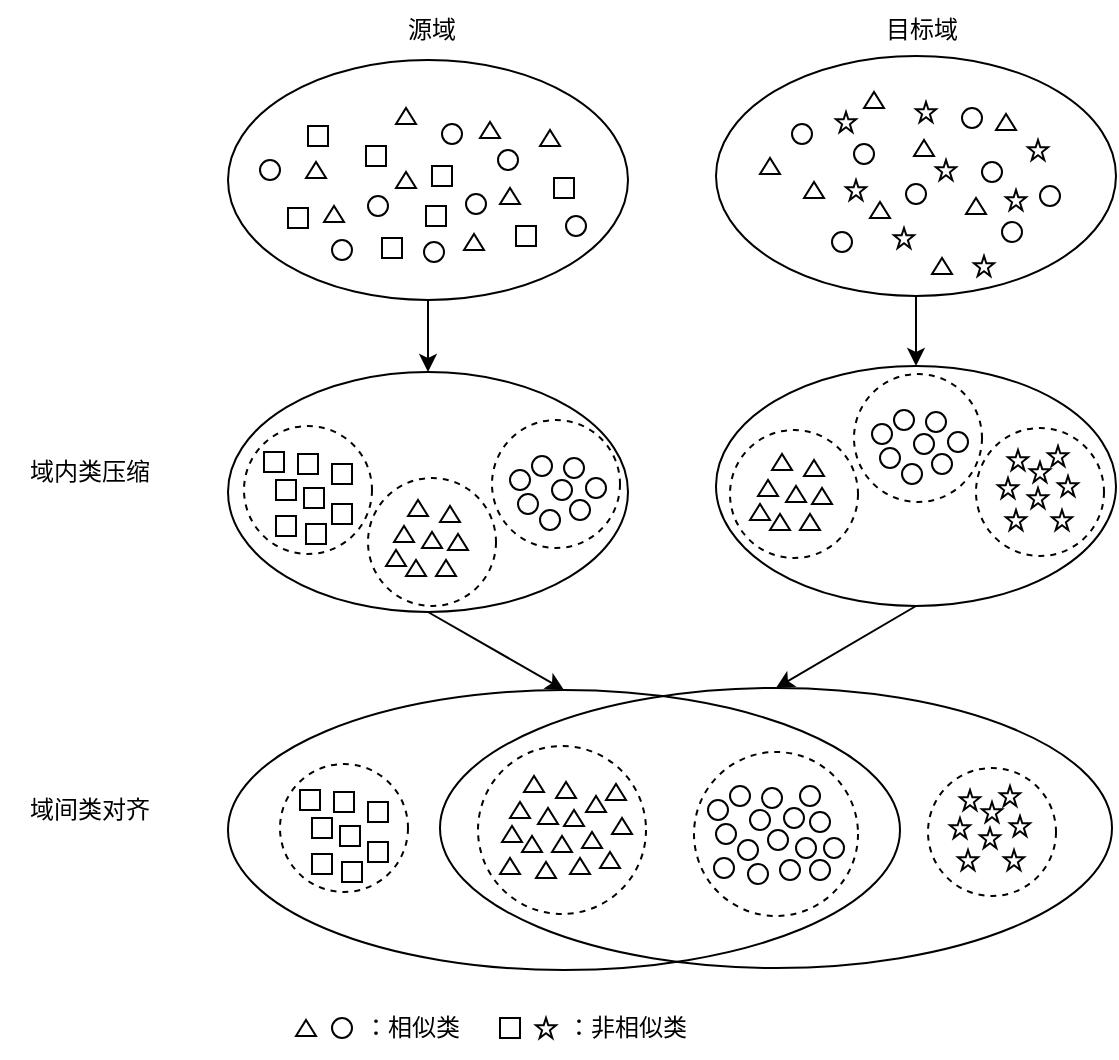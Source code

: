 <mxfile version="20.8.4" type="github">
  <diagram id="UIQf2Zyly3MtFe-4tsnq" name="第 1 页">
    <mxGraphModel dx="1221" dy="731" grid="1" gridSize="10" guides="1" tooltips="1" connect="1" arrows="1" fold="1" page="1" pageScale="1" pageWidth="827" pageHeight="1169" math="0" shadow="0">
      <root>
        <mxCell id="0" />
        <mxCell id="1" parent="0" />
        <mxCell id="M1gGGHgAKyljeOJT9MuP-202" style="edgeStyle=none;rounded=0;orthogonalLoop=1;jettySize=auto;html=1;exitX=0.5;exitY=1;exitDx=0;exitDy=0;entryX=0.5;entryY=0;entryDx=0;entryDy=0;" edge="1" parent="1" source="M1gGGHgAKyljeOJT9MuP-139" target="M1gGGHgAKyljeOJT9MuP-141">
          <mxGeometry relative="1" as="geometry" />
        </mxCell>
        <mxCell id="M1gGGHgAKyljeOJT9MuP-139" value="" style="ellipse;whiteSpace=wrap;html=1;" vertex="1" parent="1">
          <mxGeometry x="398" y="288" width="200" height="120" as="geometry" />
        </mxCell>
        <mxCell id="M1gGGHgAKyljeOJT9MuP-200" style="rounded=0;orthogonalLoop=1;jettySize=auto;html=1;exitX=0.5;exitY=1;exitDx=0;exitDy=0;entryX=0.5;entryY=0;entryDx=0;entryDy=0;" edge="1" parent="1" source="M1gGGHgAKyljeOJT9MuP-138" target="M1gGGHgAKyljeOJT9MuP-140">
          <mxGeometry relative="1" as="geometry" />
        </mxCell>
        <mxCell id="M1gGGHgAKyljeOJT9MuP-138" value="" style="ellipse;whiteSpace=wrap;html=1;" vertex="1" parent="1">
          <mxGeometry x="154" y="291" width="200" height="120" as="geometry" />
        </mxCell>
        <mxCell id="M1gGGHgAKyljeOJT9MuP-112" value="" style="ellipse;whiteSpace=wrap;html=1;aspect=fixed;shadow=0;dashed=1;" vertex="1" parent="1">
          <mxGeometry x="528" y="319" width="64" height="64" as="geometry" />
        </mxCell>
        <mxCell id="M1gGGHgAKyljeOJT9MuP-103" value="" style="ellipse;whiteSpace=wrap;html=1;aspect=fixed;shadow=0;dashed=1;" vertex="1" parent="1">
          <mxGeometry x="405" y="320" width="64" height="64" as="geometry" />
        </mxCell>
        <mxCell id="M1gGGHgAKyljeOJT9MuP-57" value="" style="ellipse;whiteSpace=wrap;html=1;aspect=fixed;shadow=0;dashed=1;" vertex="1" parent="1">
          <mxGeometry x="224" y="344" width="64" height="64" as="geometry" />
        </mxCell>
        <mxCell id="M1gGGHgAKyljeOJT9MuP-198" style="edgeStyle=orthogonalEdgeStyle;rounded=0;orthogonalLoop=1;jettySize=auto;html=1;exitX=0.5;exitY=1;exitDx=0;exitDy=0;entryX=0.5;entryY=0;entryDx=0;entryDy=0;" edge="1" parent="1" source="M1gGGHgAKyljeOJT9MuP-1" target="M1gGGHgAKyljeOJT9MuP-138">
          <mxGeometry relative="1" as="geometry" />
        </mxCell>
        <mxCell id="M1gGGHgAKyljeOJT9MuP-1" value="" style="ellipse;whiteSpace=wrap;html=1;" vertex="1" parent="1">
          <mxGeometry x="154" y="135" width="200" height="120" as="geometry" />
        </mxCell>
        <mxCell id="M1gGGHgAKyljeOJT9MuP-12" value="" style="verticalLabelPosition=bottom;verticalAlign=top;html=1;shape=mxgraph.basic.acute_triangle;dx=0.5;" vertex="1" parent="1">
          <mxGeometry x="244" y="355" width="10" height="8" as="geometry" />
        </mxCell>
        <mxCell id="M1gGGHgAKyljeOJT9MuP-16" value="源域" style="text;html=1;strokeColor=none;fillColor=none;align=center;verticalAlign=middle;whiteSpace=wrap;rounded=0;" vertex="1" parent="1">
          <mxGeometry x="226" y="105" width="60" height="30" as="geometry" />
        </mxCell>
        <mxCell id="M1gGGHgAKyljeOJT9MuP-17" value="目标域" style="text;html=1;strokeColor=none;fillColor=none;align=center;verticalAlign=middle;whiteSpace=wrap;rounded=0;" vertex="1" parent="1">
          <mxGeometry x="471" y="105" width="60" height="30" as="geometry" />
        </mxCell>
        <mxCell id="M1gGGHgAKyljeOJT9MuP-39" value="" style="verticalLabelPosition=bottom;verticalAlign=top;html=1;shape=mxgraph.basic.acute_triangle;dx=0.5;" vertex="1" parent="1">
          <mxGeometry x="237" y="368" width="10" height="8" as="geometry" />
        </mxCell>
        <mxCell id="M1gGGHgAKyljeOJT9MuP-40" value="" style="verticalLabelPosition=bottom;verticalAlign=top;html=1;shape=mxgraph.basic.acute_triangle;dx=0.5;" vertex="1" parent="1">
          <mxGeometry x="260" y="358" width="10" height="8" as="geometry" />
        </mxCell>
        <mxCell id="M1gGGHgAKyljeOJT9MuP-41" value="" style="verticalLabelPosition=bottom;verticalAlign=top;html=1;shape=mxgraph.basic.acute_triangle;dx=0.5;" vertex="1" parent="1">
          <mxGeometry x="251" y="371" width="10" height="8" as="geometry" />
        </mxCell>
        <mxCell id="M1gGGHgAKyljeOJT9MuP-42" value="" style="verticalLabelPosition=bottom;verticalAlign=top;html=1;shape=mxgraph.basic.acute_triangle;dx=0.5;" vertex="1" parent="1">
          <mxGeometry x="264" y="372" width="10" height="8" as="geometry" />
        </mxCell>
        <mxCell id="M1gGGHgAKyljeOJT9MuP-43" value="" style="verticalLabelPosition=bottom;verticalAlign=top;html=1;shape=mxgraph.basic.acute_triangle;dx=0.5;" vertex="1" parent="1">
          <mxGeometry x="243" y="385" width="10" height="8" as="geometry" />
        </mxCell>
        <mxCell id="M1gGGHgAKyljeOJT9MuP-44" value="" style="verticalLabelPosition=bottom;verticalAlign=top;html=1;shape=mxgraph.basic.acute_triangle;dx=0.5;" vertex="1" parent="1">
          <mxGeometry x="258" y="385" width="10" height="8" as="geometry" />
        </mxCell>
        <mxCell id="M1gGGHgAKyljeOJT9MuP-45" value="" style="verticalLabelPosition=bottom;verticalAlign=top;html=1;shape=mxgraph.basic.acute_triangle;dx=0.5;" vertex="1" parent="1">
          <mxGeometry x="233" y="380" width="10" height="8" as="geometry" />
        </mxCell>
        <mxCell id="M1gGGHgAKyljeOJT9MuP-58" value="" style="ellipse;whiteSpace=wrap;html=1;aspect=fixed;shadow=0;dashed=1;" vertex="1" parent="1">
          <mxGeometry x="162" y="318" width="64" height="64" as="geometry" />
        </mxCell>
        <mxCell id="M1gGGHgAKyljeOJT9MuP-10" value="" style="verticalLabelPosition=bottom;verticalAlign=top;html=1;shape=mxgraph.basic.rect;fillColor2=none;strokeWidth=1;size=20;indent=5;" vertex="1" parent="1">
          <mxGeometry x="172" y="331" width="10" height="10" as="geometry" />
        </mxCell>
        <mxCell id="M1gGGHgAKyljeOJT9MuP-32" value="" style="verticalLabelPosition=bottom;verticalAlign=top;html=1;shape=mxgraph.basic.rect;fillColor2=none;strokeWidth=1;size=20;indent=5;" vertex="1" parent="1">
          <mxGeometry x="178" y="345" width="10" height="10" as="geometry" />
        </mxCell>
        <mxCell id="M1gGGHgAKyljeOJT9MuP-33" value="" style="verticalLabelPosition=bottom;verticalAlign=top;html=1;shape=mxgraph.basic.rect;fillColor2=none;strokeWidth=1;size=20;indent=5;" vertex="1" parent="1">
          <mxGeometry x="192" y="349" width="10" height="10" as="geometry" />
        </mxCell>
        <mxCell id="M1gGGHgAKyljeOJT9MuP-34" value="" style="verticalLabelPosition=bottom;verticalAlign=top;html=1;shape=mxgraph.basic.rect;fillColor2=none;strokeWidth=1;size=20;indent=5;" vertex="1" parent="1">
          <mxGeometry x="189" y="332" width="10" height="10" as="geometry" />
        </mxCell>
        <mxCell id="M1gGGHgAKyljeOJT9MuP-35" value="" style="verticalLabelPosition=bottom;verticalAlign=top;html=1;shape=mxgraph.basic.rect;fillColor2=none;strokeWidth=1;size=20;indent=5;" vertex="1" parent="1">
          <mxGeometry x="206" y="337" width="10" height="10" as="geometry" />
        </mxCell>
        <mxCell id="M1gGGHgAKyljeOJT9MuP-36" value="" style="verticalLabelPosition=bottom;verticalAlign=top;html=1;shape=mxgraph.basic.rect;fillColor2=none;strokeWidth=1;size=20;indent=5;" vertex="1" parent="1">
          <mxGeometry x="178" y="363" width="10" height="10" as="geometry" />
        </mxCell>
        <mxCell id="M1gGGHgAKyljeOJT9MuP-37" value="" style="verticalLabelPosition=bottom;verticalAlign=top;html=1;shape=mxgraph.basic.rect;fillColor2=none;strokeWidth=1;size=20;indent=5;" vertex="1" parent="1">
          <mxGeometry x="206" y="357" width="10" height="10" as="geometry" />
        </mxCell>
        <mxCell id="M1gGGHgAKyljeOJT9MuP-38" value="" style="verticalLabelPosition=bottom;verticalAlign=top;html=1;shape=mxgraph.basic.rect;fillColor2=none;strokeWidth=1;size=20;indent=5;" vertex="1" parent="1">
          <mxGeometry x="193" y="367" width="10" height="10" as="geometry" />
        </mxCell>
        <mxCell id="M1gGGHgAKyljeOJT9MuP-56" value="" style="ellipse;whiteSpace=wrap;html=1;aspect=fixed;shadow=0;dashed=1;" vertex="1" parent="1">
          <mxGeometry x="286" y="315" width="64" height="64" as="geometry" />
        </mxCell>
        <mxCell id="M1gGGHgAKyljeOJT9MuP-46" value="" style="ellipse;whiteSpace=wrap;html=1;aspect=fixed;" vertex="1" parent="1">
          <mxGeometry x="306" y="333" width="10" height="10" as="geometry" />
        </mxCell>
        <mxCell id="M1gGGHgAKyljeOJT9MuP-47" value="" style="ellipse;whiteSpace=wrap;html=1;aspect=fixed;" vertex="1" parent="1">
          <mxGeometry x="316" y="345" width="10" height="10" as="geometry" />
        </mxCell>
        <mxCell id="M1gGGHgAKyljeOJT9MuP-48" value="" style="ellipse;whiteSpace=wrap;html=1;aspect=fixed;" vertex="1" parent="1">
          <mxGeometry x="299" y="352" width="10" height="10" as="geometry" />
        </mxCell>
        <mxCell id="M1gGGHgAKyljeOJT9MuP-49" value="" style="ellipse;whiteSpace=wrap;html=1;aspect=fixed;" vertex="1" parent="1">
          <mxGeometry x="310" y="360" width="10" height="10" as="geometry" />
        </mxCell>
        <mxCell id="M1gGGHgAKyljeOJT9MuP-50" value="" style="ellipse;whiteSpace=wrap;html=1;aspect=fixed;" vertex="1" parent="1">
          <mxGeometry x="325" y="355" width="10" height="10" as="geometry" />
        </mxCell>
        <mxCell id="M1gGGHgAKyljeOJT9MuP-51" value="" style="ellipse;whiteSpace=wrap;html=1;aspect=fixed;" vertex="1" parent="1">
          <mxGeometry x="322" y="334" width="10" height="10" as="geometry" />
        </mxCell>
        <mxCell id="M1gGGHgAKyljeOJT9MuP-52" value="" style="ellipse;whiteSpace=wrap;html=1;aspect=fixed;" vertex="1" parent="1">
          <mxGeometry x="295" y="340" width="10" height="10" as="geometry" />
        </mxCell>
        <mxCell id="M1gGGHgAKyljeOJT9MuP-53" value="" style="ellipse;whiteSpace=wrap;html=1;aspect=fixed;" vertex="1" parent="1">
          <mxGeometry x="333" y="344" width="10" height="10" as="geometry" />
        </mxCell>
        <mxCell id="M1gGGHgAKyljeOJT9MuP-59" value="" style="verticalLabelPosition=bottom;verticalAlign=top;html=1;shape=mxgraph.basic.rect;fillColor2=none;strokeWidth=1;size=20;indent=5;" vertex="1" parent="1">
          <mxGeometry x="194" y="168" width="10" height="10" as="geometry" />
        </mxCell>
        <mxCell id="M1gGGHgAKyljeOJT9MuP-60" value="" style="verticalLabelPosition=bottom;verticalAlign=top;html=1;shape=mxgraph.basic.acute_triangle;dx=0.5;" vertex="1" parent="1">
          <mxGeometry x="280" y="166" width="10" height="8" as="geometry" />
        </mxCell>
        <mxCell id="M1gGGHgAKyljeOJT9MuP-61" value="" style="ellipse;whiteSpace=wrap;html=1;aspect=fixed;" vertex="1" parent="1">
          <mxGeometry x="224" y="203" width="10" height="10" as="geometry" />
        </mxCell>
        <mxCell id="M1gGGHgAKyljeOJT9MuP-62" value="" style="verticalLabelPosition=bottom;verticalAlign=top;html=1;shape=mxgraph.basic.rect;fillColor2=none;strokeWidth=1;size=20;indent=5;" vertex="1" parent="1">
          <mxGeometry x="223" y="178" width="10" height="10" as="geometry" />
        </mxCell>
        <mxCell id="M1gGGHgAKyljeOJT9MuP-63" value="" style="verticalLabelPosition=bottom;verticalAlign=top;html=1;shape=mxgraph.basic.rect;fillColor2=none;strokeWidth=1;size=20;indent=5;" vertex="1" parent="1">
          <mxGeometry x="256" y="188" width="10" height="10" as="geometry" />
        </mxCell>
        <mxCell id="M1gGGHgAKyljeOJT9MuP-64" value="" style="verticalLabelPosition=bottom;verticalAlign=top;html=1;shape=mxgraph.basic.rect;fillColor2=none;strokeWidth=1;size=20;indent=5;" vertex="1" parent="1">
          <mxGeometry x="231" y="224" width="10" height="10" as="geometry" />
        </mxCell>
        <mxCell id="M1gGGHgAKyljeOJT9MuP-65" value="" style="verticalLabelPosition=bottom;verticalAlign=top;html=1;shape=mxgraph.basic.rect;fillColor2=none;strokeWidth=1;size=20;indent=5;" vertex="1" parent="1">
          <mxGeometry x="253" y="208" width="10" height="10" as="geometry" />
        </mxCell>
        <mxCell id="M1gGGHgAKyljeOJT9MuP-66" value="" style="verticalLabelPosition=bottom;verticalAlign=top;html=1;shape=mxgraph.basic.rect;fillColor2=none;strokeWidth=1;size=20;indent=5;" vertex="1" parent="1">
          <mxGeometry x="298" y="218" width="10" height="10" as="geometry" />
        </mxCell>
        <mxCell id="M1gGGHgAKyljeOJT9MuP-67" value="" style="verticalLabelPosition=bottom;verticalAlign=top;html=1;shape=mxgraph.basic.rect;fillColor2=none;strokeWidth=1;size=20;indent=5;" vertex="1" parent="1">
          <mxGeometry x="317" y="194" width="10" height="10" as="geometry" />
        </mxCell>
        <mxCell id="M1gGGHgAKyljeOJT9MuP-68" value="" style="verticalLabelPosition=bottom;verticalAlign=top;html=1;shape=mxgraph.basic.rect;fillColor2=none;strokeWidth=1;size=20;indent=5;" vertex="1" parent="1">
          <mxGeometry x="184" y="209" width="10" height="10" as="geometry" />
        </mxCell>
        <mxCell id="M1gGGHgAKyljeOJT9MuP-70" value="" style="verticalLabelPosition=bottom;verticalAlign=top;html=1;shape=mxgraph.basic.acute_triangle;dx=0.5;" vertex="1" parent="1">
          <mxGeometry x="290" y="199" width="10" height="8" as="geometry" />
        </mxCell>
        <mxCell id="M1gGGHgAKyljeOJT9MuP-71" value="" style="verticalLabelPosition=bottom;verticalAlign=top;html=1;shape=mxgraph.basic.acute_triangle;dx=0.5;" vertex="1" parent="1">
          <mxGeometry x="193" y="186" width="10" height="8" as="geometry" />
        </mxCell>
        <mxCell id="M1gGGHgAKyljeOJT9MuP-72" value="" style="verticalLabelPosition=bottom;verticalAlign=top;html=1;shape=mxgraph.basic.acute_triangle;dx=0.5;" vertex="1" parent="1">
          <mxGeometry x="310" y="170" width="10" height="8" as="geometry" />
        </mxCell>
        <mxCell id="M1gGGHgAKyljeOJT9MuP-73" value="" style="verticalLabelPosition=bottom;verticalAlign=top;html=1;shape=mxgraph.basic.acute_triangle;dx=0.5;" vertex="1" parent="1">
          <mxGeometry x="202" y="208" width="10" height="8" as="geometry" />
        </mxCell>
        <mxCell id="M1gGGHgAKyljeOJT9MuP-74" value="" style="verticalLabelPosition=bottom;verticalAlign=top;html=1;shape=mxgraph.basic.acute_triangle;dx=0.5;" vertex="1" parent="1">
          <mxGeometry x="272" y="222" width="10" height="8" as="geometry" />
        </mxCell>
        <mxCell id="M1gGGHgAKyljeOJT9MuP-75" value="" style="verticalLabelPosition=bottom;verticalAlign=top;html=1;shape=mxgraph.basic.acute_triangle;dx=0.5;" vertex="1" parent="1">
          <mxGeometry x="238" y="159" width="10" height="8" as="geometry" />
        </mxCell>
        <mxCell id="M1gGGHgAKyljeOJT9MuP-76" value="" style="verticalLabelPosition=bottom;verticalAlign=top;html=1;shape=mxgraph.basic.acute_triangle;dx=0.5;" vertex="1" parent="1">
          <mxGeometry x="238" y="191" width="10" height="8" as="geometry" />
        </mxCell>
        <mxCell id="M1gGGHgAKyljeOJT9MuP-77" value="" style="ellipse;whiteSpace=wrap;html=1;aspect=fixed;" vertex="1" parent="1">
          <mxGeometry x="170" y="185" width="10" height="10" as="geometry" />
        </mxCell>
        <mxCell id="M1gGGHgAKyljeOJT9MuP-78" value="" style="ellipse;whiteSpace=wrap;html=1;aspect=fixed;" vertex="1" parent="1">
          <mxGeometry x="252" y="226" width="10" height="10" as="geometry" />
        </mxCell>
        <mxCell id="M1gGGHgAKyljeOJT9MuP-79" value="" style="ellipse;whiteSpace=wrap;html=1;aspect=fixed;" vertex="1" parent="1">
          <mxGeometry x="273" y="202" width="10" height="10" as="geometry" />
        </mxCell>
        <mxCell id="M1gGGHgAKyljeOJT9MuP-80" value="" style="ellipse;whiteSpace=wrap;html=1;aspect=fixed;" vertex="1" parent="1">
          <mxGeometry x="261" y="167" width="10" height="10" as="geometry" />
        </mxCell>
        <mxCell id="M1gGGHgAKyljeOJT9MuP-81" value="" style="ellipse;whiteSpace=wrap;html=1;aspect=fixed;" vertex="1" parent="1">
          <mxGeometry x="289" y="180" width="10" height="10" as="geometry" />
        </mxCell>
        <mxCell id="M1gGGHgAKyljeOJT9MuP-82" value="" style="ellipse;whiteSpace=wrap;html=1;aspect=fixed;" vertex="1" parent="1">
          <mxGeometry x="206" y="225" width="10" height="10" as="geometry" />
        </mxCell>
        <mxCell id="M1gGGHgAKyljeOJT9MuP-83" value="" style="ellipse;whiteSpace=wrap;html=1;aspect=fixed;" vertex="1" parent="1">
          <mxGeometry x="323" y="213" width="10" height="10" as="geometry" />
        </mxCell>
        <mxCell id="M1gGGHgAKyljeOJT9MuP-199" style="edgeStyle=orthogonalEdgeStyle;rounded=0;orthogonalLoop=1;jettySize=auto;html=1;exitX=0.5;exitY=1;exitDx=0;exitDy=0;entryX=0.5;entryY=0;entryDx=0;entryDy=0;" edge="1" parent="1" source="M1gGGHgAKyljeOJT9MuP-85" target="M1gGGHgAKyljeOJT9MuP-139">
          <mxGeometry relative="1" as="geometry" />
        </mxCell>
        <mxCell id="M1gGGHgAKyljeOJT9MuP-85" value="" style="ellipse;whiteSpace=wrap;html=1;" vertex="1" parent="1">
          <mxGeometry x="398" y="133" width="200" height="120" as="geometry" />
        </mxCell>
        <mxCell id="M1gGGHgAKyljeOJT9MuP-86" value="" style="verticalLabelPosition=bottom;verticalAlign=top;html=1;shape=mxgraph.basic.acute_triangle;dx=0.5;" vertex="1" parent="1">
          <mxGeometry x="426" y="332" width="10" height="8" as="geometry" />
        </mxCell>
        <mxCell id="M1gGGHgAKyljeOJT9MuP-87" value="" style="verticalLabelPosition=bottom;verticalAlign=top;html=1;shape=mxgraph.basic.acute_triangle;dx=0.5;" vertex="1" parent="1">
          <mxGeometry x="419" y="345" width="10" height="8" as="geometry" />
        </mxCell>
        <mxCell id="M1gGGHgAKyljeOJT9MuP-88" value="" style="verticalLabelPosition=bottom;verticalAlign=top;html=1;shape=mxgraph.basic.acute_triangle;dx=0.5;" vertex="1" parent="1">
          <mxGeometry x="442" y="335" width="10" height="8" as="geometry" />
        </mxCell>
        <mxCell id="M1gGGHgAKyljeOJT9MuP-89" value="" style="verticalLabelPosition=bottom;verticalAlign=top;html=1;shape=mxgraph.basic.acute_triangle;dx=0.5;" vertex="1" parent="1">
          <mxGeometry x="433" y="348" width="10" height="8" as="geometry" />
        </mxCell>
        <mxCell id="M1gGGHgAKyljeOJT9MuP-90" value="" style="verticalLabelPosition=bottom;verticalAlign=top;html=1;shape=mxgraph.basic.acute_triangle;dx=0.5;" vertex="1" parent="1">
          <mxGeometry x="446" y="349" width="10" height="8" as="geometry" />
        </mxCell>
        <mxCell id="M1gGGHgAKyljeOJT9MuP-91" value="" style="verticalLabelPosition=bottom;verticalAlign=top;html=1;shape=mxgraph.basic.acute_triangle;dx=0.5;" vertex="1" parent="1">
          <mxGeometry x="425" y="362" width="10" height="8" as="geometry" />
        </mxCell>
        <mxCell id="M1gGGHgAKyljeOJT9MuP-92" value="" style="verticalLabelPosition=bottom;verticalAlign=top;html=1;shape=mxgraph.basic.acute_triangle;dx=0.5;" vertex="1" parent="1">
          <mxGeometry x="440" y="362" width="10" height="8" as="geometry" />
        </mxCell>
        <mxCell id="M1gGGHgAKyljeOJT9MuP-93" value="" style="verticalLabelPosition=bottom;verticalAlign=top;html=1;shape=mxgraph.basic.acute_triangle;dx=0.5;" vertex="1" parent="1">
          <mxGeometry x="415" y="357" width="10" height="8" as="geometry" />
        </mxCell>
        <mxCell id="M1gGGHgAKyljeOJT9MuP-94" value="" style="ellipse;whiteSpace=wrap;html=1;aspect=fixed;shadow=0;dashed=1;" vertex="1" parent="1">
          <mxGeometry x="467" y="292" width="64" height="64" as="geometry" />
        </mxCell>
        <mxCell id="M1gGGHgAKyljeOJT9MuP-95" value="" style="ellipse;whiteSpace=wrap;html=1;aspect=fixed;" vertex="1" parent="1">
          <mxGeometry x="487" y="310" width="10" height="10" as="geometry" />
        </mxCell>
        <mxCell id="M1gGGHgAKyljeOJT9MuP-96" value="" style="ellipse;whiteSpace=wrap;html=1;aspect=fixed;" vertex="1" parent="1">
          <mxGeometry x="497" y="322" width="10" height="10" as="geometry" />
        </mxCell>
        <mxCell id="M1gGGHgAKyljeOJT9MuP-97" value="" style="ellipse;whiteSpace=wrap;html=1;aspect=fixed;" vertex="1" parent="1">
          <mxGeometry x="480" y="329" width="10" height="10" as="geometry" />
        </mxCell>
        <mxCell id="M1gGGHgAKyljeOJT9MuP-98" value="" style="ellipse;whiteSpace=wrap;html=1;aspect=fixed;" vertex="1" parent="1">
          <mxGeometry x="491" y="337" width="10" height="10" as="geometry" />
        </mxCell>
        <mxCell id="M1gGGHgAKyljeOJT9MuP-99" value="" style="ellipse;whiteSpace=wrap;html=1;aspect=fixed;" vertex="1" parent="1">
          <mxGeometry x="506" y="332" width="10" height="10" as="geometry" />
        </mxCell>
        <mxCell id="M1gGGHgAKyljeOJT9MuP-100" value="" style="ellipse;whiteSpace=wrap;html=1;aspect=fixed;" vertex="1" parent="1">
          <mxGeometry x="503" y="311" width="10" height="10" as="geometry" />
        </mxCell>
        <mxCell id="M1gGGHgAKyljeOJT9MuP-101" value="" style="ellipse;whiteSpace=wrap;html=1;aspect=fixed;" vertex="1" parent="1">
          <mxGeometry x="476" y="317" width="10" height="10" as="geometry" />
        </mxCell>
        <mxCell id="M1gGGHgAKyljeOJT9MuP-102" value="" style="ellipse;whiteSpace=wrap;html=1;aspect=fixed;" vertex="1" parent="1">
          <mxGeometry x="514" y="321" width="10" height="10" as="geometry" />
        </mxCell>
        <mxCell id="M1gGGHgAKyljeOJT9MuP-104" value="" style="verticalLabelPosition=bottom;verticalAlign=top;html=1;shape=mxgraph.basic.star;shadow=0;" vertex="1" parent="1">
          <mxGeometry x="544" y="330" width="10" height="10" as="geometry" />
        </mxCell>
        <mxCell id="M1gGGHgAKyljeOJT9MuP-105" value="" style="verticalLabelPosition=bottom;verticalAlign=top;html=1;shape=mxgraph.basic.star;shadow=0;" vertex="1" parent="1">
          <mxGeometry x="554" y="349" width="10" height="10" as="geometry" />
        </mxCell>
        <mxCell id="M1gGGHgAKyljeOJT9MuP-106" value="" style="verticalLabelPosition=bottom;verticalAlign=top;html=1;shape=mxgraph.basic.star;shadow=0;" vertex="1" parent="1">
          <mxGeometry x="564" y="328" width="10" height="10" as="geometry" />
        </mxCell>
        <mxCell id="M1gGGHgAKyljeOJT9MuP-107" value="" style="verticalLabelPosition=bottom;verticalAlign=top;html=1;shape=mxgraph.basic.star;shadow=0;" vertex="1" parent="1">
          <mxGeometry x="569" y="343" width="10" height="10" as="geometry" />
        </mxCell>
        <mxCell id="M1gGGHgAKyljeOJT9MuP-108" value="" style="verticalLabelPosition=bottom;verticalAlign=top;html=1;shape=mxgraph.basic.star;shadow=0;" vertex="1" parent="1">
          <mxGeometry x="539" y="344" width="10" height="10" as="geometry" />
        </mxCell>
        <mxCell id="M1gGGHgAKyljeOJT9MuP-109" value="" style="verticalLabelPosition=bottom;verticalAlign=top;html=1;shape=mxgraph.basic.star;shadow=0;" vertex="1" parent="1">
          <mxGeometry x="543" y="360" width="10" height="10" as="geometry" />
        </mxCell>
        <mxCell id="M1gGGHgAKyljeOJT9MuP-110" value="" style="verticalLabelPosition=bottom;verticalAlign=top;html=1;shape=mxgraph.basic.star;shadow=0;" vertex="1" parent="1">
          <mxGeometry x="566" y="360" width="10" height="10" as="geometry" />
        </mxCell>
        <mxCell id="M1gGGHgAKyljeOJT9MuP-111" value="" style="verticalLabelPosition=bottom;verticalAlign=top;html=1;shape=mxgraph.basic.star;shadow=0;" vertex="1" parent="1">
          <mxGeometry x="555" y="336" width="10" height="10" as="geometry" />
        </mxCell>
        <mxCell id="M1gGGHgAKyljeOJT9MuP-113" value="" style="ellipse;whiteSpace=wrap;html=1;aspect=fixed;" vertex="1" parent="1">
          <mxGeometry x="436" y="167" width="10" height="10" as="geometry" />
        </mxCell>
        <mxCell id="M1gGGHgAKyljeOJT9MuP-114" value="" style="verticalLabelPosition=bottom;verticalAlign=top;html=1;shape=mxgraph.basic.acute_triangle;dx=0.5;" vertex="1" parent="1">
          <mxGeometry x="442" y="196" width="10" height="8" as="geometry" />
        </mxCell>
        <mxCell id="M1gGGHgAKyljeOJT9MuP-115" value="" style="verticalLabelPosition=bottom;verticalAlign=top;html=1;shape=mxgraph.basic.star;shadow=0;" vertex="1" parent="1">
          <mxGeometry x="554" y="175" width="10" height="10" as="geometry" />
        </mxCell>
        <mxCell id="M1gGGHgAKyljeOJT9MuP-116" value="" style="ellipse;whiteSpace=wrap;html=1;aspect=fixed;" vertex="1" parent="1">
          <mxGeometry x="467" y="177" width="10" height="10" as="geometry" />
        </mxCell>
        <mxCell id="M1gGGHgAKyljeOJT9MuP-117" value="" style="ellipse;whiteSpace=wrap;html=1;aspect=fixed;" vertex="1" parent="1">
          <mxGeometry x="456" y="221" width="10" height="10" as="geometry" />
        </mxCell>
        <mxCell id="M1gGGHgAKyljeOJT9MuP-118" value="" style="ellipse;whiteSpace=wrap;html=1;aspect=fixed;" vertex="1" parent="1">
          <mxGeometry x="493" y="197" width="10" height="10" as="geometry" />
        </mxCell>
        <mxCell id="M1gGGHgAKyljeOJT9MuP-119" value="" style="ellipse;whiteSpace=wrap;html=1;aspect=fixed;" vertex="1" parent="1">
          <mxGeometry x="531" y="186" width="10" height="10" as="geometry" />
        </mxCell>
        <mxCell id="M1gGGHgAKyljeOJT9MuP-120" value="" style="ellipse;whiteSpace=wrap;html=1;aspect=fixed;" vertex="1" parent="1">
          <mxGeometry x="541" y="216" width="10" height="10" as="geometry" />
        </mxCell>
        <mxCell id="M1gGGHgAKyljeOJT9MuP-121" value="" style="ellipse;whiteSpace=wrap;html=1;aspect=fixed;" vertex="1" parent="1">
          <mxGeometry x="560" y="198" width="10" height="10" as="geometry" />
        </mxCell>
        <mxCell id="M1gGGHgAKyljeOJT9MuP-122" value="" style="ellipse;whiteSpace=wrap;html=1;aspect=fixed;" vertex="1" parent="1">
          <mxGeometry x="521" y="159" width="10" height="10" as="geometry" />
        </mxCell>
        <mxCell id="M1gGGHgAKyljeOJT9MuP-123" value="" style="verticalLabelPosition=bottom;verticalAlign=top;html=1;shape=mxgraph.basic.acute_triangle;dx=0.5;" vertex="1" parent="1">
          <mxGeometry x="475" y="206" width="10" height="8" as="geometry" />
        </mxCell>
        <mxCell id="M1gGGHgAKyljeOJT9MuP-124" value="" style="verticalLabelPosition=bottom;verticalAlign=top;html=1;shape=mxgraph.basic.acute_triangle;dx=0.5;" vertex="1" parent="1">
          <mxGeometry x="506" y="234" width="10" height="8" as="geometry" />
        </mxCell>
        <mxCell id="M1gGGHgAKyljeOJT9MuP-125" value="" style="verticalLabelPosition=bottom;verticalAlign=top;html=1;shape=mxgraph.basic.acute_triangle;dx=0.5;" vertex="1" parent="1">
          <mxGeometry x="472" y="151" width="10" height="8" as="geometry" />
        </mxCell>
        <mxCell id="M1gGGHgAKyljeOJT9MuP-126" value="" style="verticalLabelPosition=bottom;verticalAlign=top;html=1;shape=mxgraph.basic.acute_triangle;dx=0.5;" vertex="1" parent="1">
          <mxGeometry x="497" y="175" width="10" height="8" as="geometry" />
        </mxCell>
        <mxCell id="M1gGGHgAKyljeOJT9MuP-127" value="" style="verticalLabelPosition=bottom;verticalAlign=top;html=1;shape=mxgraph.basic.acute_triangle;dx=0.5;" vertex="1" parent="1">
          <mxGeometry x="523" y="204" width="10" height="8" as="geometry" />
        </mxCell>
        <mxCell id="M1gGGHgAKyljeOJT9MuP-128" value="" style="verticalLabelPosition=bottom;verticalAlign=top;html=1;shape=mxgraph.basic.acute_triangle;dx=0.5;" vertex="1" parent="1">
          <mxGeometry x="420" y="184" width="10" height="8" as="geometry" />
        </mxCell>
        <mxCell id="M1gGGHgAKyljeOJT9MuP-129" value="" style="verticalLabelPosition=bottom;verticalAlign=top;html=1;shape=mxgraph.basic.acute_triangle;dx=0.5;" vertex="1" parent="1">
          <mxGeometry x="538" y="162" width="10" height="8" as="geometry" />
        </mxCell>
        <mxCell id="M1gGGHgAKyljeOJT9MuP-130" value="" style="verticalLabelPosition=bottom;verticalAlign=top;html=1;shape=mxgraph.basic.star;shadow=0;" vertex="1" parent="1">
          <mxGeometry x="508" y="185" width="10" height="10" as="geometry" />
        </mxCell>
        <mxCell id="M1gGGHgAKyljeOJT9MuP-131" value="" style="verticalLabelPosition=bottom;verticalAlign=top;html=1;shape=mxgraph.basic.star;shadow=0;" vertex="1" parent="1">
          <mxGeometry x="463" y="195" width="10" height="10" as="geometry" />
        </mxCell>
        <mxCell id="M1gGGHgAKyljeOJT9MuP-132" value="" style="verticalLabelPosition=bottom;verticalAlign=top;html=1;shape=mxgraph.basic.star;shadow=0;" vertex="1" parent="1">
          <mxGeometry x="487" y="219" width="10" height="10" as="geometry" />
        </mxCell>
        <mxCell id="M1gGGHgAKyljeOJT9MuP-133" value="" style="verticalLabelPosition=bottom;verticalAlign=top;html=1;shape=mxgraph.basic.star;shadow=0;" vertex="1" parent="1">
          <mxGeometry x="543" y="200" width="10" height="10" as="geometry" />
        </mxCell>
        <mxCell id="M1gGGHgAKyljeOJT9MuP-134" value="" style="verticalLabelPosition=bottom;verticalAlign=top;html=1;shape=mxgraph.basic.star;shadow=0;" vertex="1" parent="1">
          <mxGeometry x="527" y="233" width="10" height="10" as="geometry" />
        </mxCell>
        <mxCell id="M1gGGHgAKyljeOJT9MuP-135" value="" style="verticalLabelPosition=bottom;verticalAlign=top;html=1;shape=mxgraph.basic.star;shadow=0;" vertex="1" parent="1">
          <mxGeometry x="458" y="161" width="10" height="10" as="geometry" />
        </mxCell>
        <mxCell id="M1gGGHgAKyljeOJT9MuP-137" value="" style="verticalLabelPosition=bottom;verticalAlign=top;html=1;shape=mxgraph.basic.star;shadow=0;" vertex="1" parent="1">
          <mxGeometry x="498" y="156" width="10" height="10" as="geometry" />
        </mxCell>
        <mxCell id="M1gGGHgAKyljeOJT9MuP-140" value="" style="ellipse;whiteSpace=wrap;html=1;" vertex="1" parent="1">
          <mxGeometry x="154" y="450" width="336" height="140" as="geometry" />
        </mxCell>
        <mxCell id="M1gGGHgAKyljeOJT9MuP-141" value="" style="ellipse;whiteSpace=wrap;html=1;fillColor=none;" vertex="1" parent="1">
          <mxGeometry x="260" y="449" width="336" height="140" as="geometry" />
        </mxCell>
        <mxCell id="M1gGGHgAKyljeOJT9MuP-142" value="" style="ellipse;whiteSpace=wrap;html=1;aspect=fixed;shadow=0;dashed=1;" vertex="1" parent="1">
          <mxGeometry x="279" y="478" width="84" height="84" as="geometry" />
        </mxCell>
        <mxCell id="M1gGGHgAKyljeOJT9MuP-143" value="" style="verticalLabelPosition=bottom;verticalAlign=top;html=1;shape=mxgraph.basic.acute_triangle;dx=0.5;" vertex="1" parent="1">
          <mxGeometry x="302" y="493" width="10" height="8" as="geometry" />
        </mxCell>
        <mxCell id="M1gGGHgAKyljeOJT9MuP-144" value="" style="verticalLabelPosition=bottom;verticalAlign=top;html=1;shape=mxgraph.basic.acute_triangle;dx=0.5;" vertex="1" parent="1">
          <mxGeometry x="295" y="506" width="10" height="8" as="geometry" />
        </mxCell>
        <mxCell id="M1gGGHgAKyljeOJT9MuP-145" value="" style="verticalLabelPosition=bottom;verticalAlign=top;html=1;shape=mxgraph.basic.acute_triangle;dx=0.5;" vertex="1" parent="1">
          <mxGeometry x="318" y="496" width="10" height="8" as="geometry" />
        </mxCell>
        <mxCell id="M1gGGHgAKyljeOJT9MuP-146" value="" style="verticalLabelPosition=bottom;verticalAlign=top;html=1;shape=mxgraph.basic.acute_triangle;dx=0.5;" vertex="1" parent="1">
          <mxGeometry x="309" y="509" width="10" height="8" as="geometry" />
        </mxCell>
        <mxCell id="M1gGGHgAKyljeOJT9MuP-147" value="" style="verticalLabelPosition=bottom;verticalAlign=top;html=1;shape=mxgraph.basic.acute_triangle;dx=0.5;" vertex="1" parent="1">
          <mxGeometry x="322" y="510" width="10" height="8" as="geometry" />
        </mxCell>
        <mxCell id="M1gGGHgAKyljeOJT9MuP-148" value="" style="verticalLabelPosition=bottom;verticalAlign=top;html=1;shape=mxgraph.basic.acute_triangle;dx=0.5;" vertex="1" parent="1">
          <mxGeometry x="301" y="523" width="10" height="8" as="geometry" />
        </mxCell>
        <mxCell id="M1gGGHgAKyljeOJT9MuP-149" value="" style="verticalLabelPosition=bottom;verticalAlign=top;html=1;shape=mxgraph.basic.acute_triangle;dx=0.5;" vertex="1" parent="1">
          <mxGeometry x="316" y="523" width="10" height="8" as="geometry" />
        </mxCell>
        <mxCell id="M1gGGHgAKyljeOJT9MuP-150" value="" style="verticalLabelPosition=bottom;verticalAlign=top;html=1;shape=mxgraph.basic.acute_triangle;dx=0.5;" vertex="1" parent="1">
          <mxGeometry x="291" y="518" width="10" height="8" as="geometry" />
        </mxCell>
        <mxCell id="M1gGGHgAKyljeOJT9MuP-151" value="" style="ellipse;whiteSpace=wrap;html=1;aspect=fixed;shadow=0;dashed=1;" vertex="1" parent="1">
          <mxGeometry x="387" y="481" width="82" height="82" as="geometry" />
        </mxCell>
        <mxCell id="M1gGGHgAKyljeOJT9MuP-152" value="" style="ellipse;whiteSpace=wrap;html=1;aspect=fixed;" vertex="1" parent="1">
          <mxGeometry x="405" y="498" width="10" height="10" as="geometry" />
        </mxCell>
        <mxCell id="M1gGGHgAKyljeOJT9MuP-153" value="" style="ellipse;whiteSpace=wrap;html=1;aspect=fixed;" vertex="1" parent="1">
          <mxGeometry x="415" y="510" width="10" height="10" as="geometry" />
        </mxCell>
        <mxCell id="M1gGGHgAKyljeOJT9MuP-154" value="" style="ellipse;whiteSpace=wrap;html=1;aspect=fixed;" vertex="1" parent="1">
          <mxGeometry x="398" y="517" width="10" height="10" as="geometry" />
        </mxCell>
        <mxCell id="M1gGGHgAKyljeOJT9MuP-155" value="" style="ellipse;whiteSpace=wrap;html=1;aspect=fixed;" vertex="1" parent="1">
          <mxGeometry x="409" y="525" width="10" height="10" as="geometry" />
        </mxCell>
        <mxCell id="M1gGGHgAKyljeOJT9MuP-156" value="" style="ellipse;whiteSpace=wrap;html=1;aspect=fixed;" vertex="1" parent="1">
          <mxGeometry x="424" y="520" width="10" height="10" as="geometry" />
        </mxCell>
        <mxCell id="M1gGGHgAKyljeOJT9MuP-157" value="" style="ellipse;whiteSpace=wrap;html=1;aspect=fixed;" vertex="1" parent="1">
          <mxGeometry x="421" y="499" width="10" height="10" as="geometry" />
        </mxCell>
        <mxCell id="M1gGGHgAKyljeOJT9MuP-158" value="" style="ellipse;whiteSpace=wrap;html=1;aspect=fixed;" vertex="1" parent="1">
          <mxGeometry x="394" y="505" width="10" height="10" as="geometry" />
        </mxCell>
        <mxCell id="M1gGGHgAKyljeOJT9MuP-159" value="" style="ellipse;whiteSpace=wrap;html=1;aspect=fixed;" vertex="1" parent="1">
          <mxGeometry x="432" y="509" width="10" height="10" as="geometry" />
        </mxCell>
        <mxCell id="M1gGGHgAKyljeOJT9MuP-160" value="" style="verticalLabelPosition=bottom;verticalAlign=top;html=1;shape=mxgraph.basic.acute_triangle;dx=0.5;" vertex="1" parent="1">
          <mxGeometry x="333" y="503" width="10" height="8" as="geometry" />
        </mxCell>
        <mxCell id="M1gGGHgAKyljeOJT9MuP-161" value="" style="verticalLabelPosition=bottom;verticalAlign=top;html=1;shape=mxgraph.basic.acute_triangle;dx=0.5;" vertex="1" parent="1">
          <mxGeometry x="331" y="521" width="10" height="8" as="geometry" />
        </mxCell>
        <mxCell id="M1gGGHgAKyljeOJT9MuP-162" value="" style="verticalLabelPosition=bottom;verticalAlign=top;html=1;shape=mxgraph.basic.acute_triangle;dx=0.5;" vertex="1" parent="1">
          <mxGeometry x="325" y="534" width="10" height="8" as="geometry" />
        </mxCell>
        <mxCell id="M1gGGHgAKyljeOJT9MuP-163" value="" style="verticalLabelPosition=bottom;verticalAlign=top;html=1;shape=mxgraph.basic.acute_triangle;dx=0.5;" vertex="1" parent="1">
          <mxGeometry x="308" y="536" width="10" height="8" as="geometry" />
        </mxCell>
        <mxCell id="M1gGGHgAKyljeOJT9MuP-164" value="" style="verticalLabelPosition=bottom;verticalAlign=top;html=1;shape=mxgraph.basic.acute_triangle;dx=0.5;" vertex="1" parent="1">
          <mxGeometry x="290" y="534" width="10" height="8" as="geometry" />
        </mxCell>
        <mxCell id="M1gGGHgAKyljeOJT9MuP-165" value="" style="verticalLabelPosition=bottom;verticalAlign=top;html=1;shape=mxgraph.basic.acute_triangle;dx=0.5;" vertex="1" parent="1">
          <mxGeometry x="340" y="531" width="10" height="8" as="geometry" />
        </mxCell>
        <mxCell id="M1gGGHgAKyljeOJT9MuP-166" value="" style="verticalLabelPosition=bottom;verticalAlign=top;html=1;shape=mxgraph.basic.acute_triangle;dx=0.5;" vertex="1" parent="1">
          <mxGeometry x="346" y="514" width="10" height="8" as="geometry" />
        </mxCell>
        <mxCell id="M1gGGHgAKyljeOJT9MuP-167" value="" style="verticalLabelPosition=bottom;verticalAlign=top;html=1;shape=mxgraph.basic.acute_triangle;dx=0.5;" vertex="1" parent="1">
          <mxGeometry x="343" y="497" width="10" height="8" as="geometry" />
        </mxCell>
        <mxCell id="M1gGGHgAKyljeOJT9MuP-169" value="" style="ellipse;whiteSpace=wrap;html=1;aspect=fixed;" vertex="1" parent="1">
          <mxGeometry x="397" y="534" width="10" height="10" as="geometry" />
        </mxCell>
        <mxCell id="M1gGGHgAKyljeOJT9MuP-170" value="" style="ellipse;whiteSpace=wrap;html=1;aspect=fixed;" vertex="1" parent="1">
          <mxGeometry x="414" y="537" width="10" height="10" as="geometry" />
        </mxCell>
        <mxCell id="M1gGGHgAKyljeOJT9MuP-171" value="" style="ellipse;whiteSpace=wrap;html=1;aspect=fixed;" vertex="1" parent="1">
          <mxGeometry x="430" y="535" width="10" height="10" as="geometry" />
        </mxCell>
        <mxCell id="M1gGGHgAKyljeOJT9MuP-172" value="" style="ellipse;whiteSpace=wrap;html=1;aspect=fixed;" vertex="1" parent="1">
          <mxGeometry x="438" y="524" width="10" height="10" as="geometry" />
        </mxCell>
        <mxCell id="M1gGGHgAKyljeOJT9MuP-173" value="" style="ellipse;whiteSpace=wrap;html=1;aspect=fixed;" vertex="1" parent="1">
          <mxGeometry x="445" y="511" width="10" height="10" as="geometry" />
        </mxCell>
        <mxCell id="M1gGGHgAKyljeOJT9MuP-174" value="" style="ellipse;whiteSpace=wrap;html=1;aspect=fixed;" vertex="1" parent="1">
          <mxGeometry x="440" y="498" width="10" height="10" as="geometry" />
        </mxCell>
        <mxCell id="M1gGGHgAKyljeOJT9MuP-175" value="" style="ellipse;whiteSpace=wrap;html=1;aspect=fixed;" vertex="1" parent="1">
          <mxGeometry x="445" y="535" width="10" height="10" as="geometry" />
        </mxCell>
        <mxCell id="M1gGGHgAKyljeOJT9MuP-176" value="" style="ellipse;whiteSpace=wrap;html=1;aspect=fixed;" vertex="1" parent="1">
          <mxGeometry x="452" y="524" width="10" height="10" as="geometry" />
        </mxCell>
        <mxCell id="M1gGGHgAKyljeOJT9MuP-177" value="" style="ellipse;whiteSpace=wrap;html=1;aspect=fixed;shadow=0;dashed=1;" vertex="1" parent="1">
          <mxGeometry x="180" y="487" width="64" height="64" as="geometry" />
        </mxCell>
        <mxCell id="M1gGGHgAKyljeOJT9MuP-178" value="" style="verticalLabelPosition=bottom;verticalAlign=top;html=1;shape=mxgraph.basic.rect;fillColor2=none;strokeWidth=1;size=20;indent=5;" vertex="1" parent="1">
          <mxGeometry x="190" y="500" width="10" height="10" as="geometry" />
        </mxCell>
        <mxCell id="M1gGGHgAKyljeOJT9MuP-179" value="" style="verticalLabelPosition=bottom;verticalAlign=top;html=1;shape=mxgraph.basic.rect;fillColor2=none;strokeWidth=1;size=20;indent=5;" vertex="1" parent="1">
          <mxGeometry x="196" y="514" width="10" height="10" as="geometry" />
        </mxCell>
        <mxCell id="M1gGGHgAKyljeOJT9MuP-180" value="" style="verticalLabelPosition=bottom;verticalAlign=top;html=1;shape=mxgraph.basic.rect;fillColor2=none;strokeWidth=1;size=20;indent=5;" vertex="1" parent="1">
          <mxGeometry x="210" y="518" width="10" height="10" as="geometry" />
        </mxCell>
        <mxCell id="M1gGGHgAKyljeOJT9MuP-181" value="" style="verticalLabelPosition=bottom;verticalAlign=top;html=1;shape=mxgraph.basic.rect;fillColor2=none;strokeWidth=1;size=20;indent=5;" vertex="1" parent="1">
          <mxGeometry x="207" y="501" width="10" height="10" as="geometry" />
        </mxCell>
        <mxCell id="M1gGGHgAKyljeOJT9MuP-182" value="" style="verticalLabelPosition=bottom;verticalAlign=top;html=1;shape=mxgraph.basic.rect;fillColor2=none;strokeWidth=1;size=20;indent=5;" vertex="1" parent="1">
          <mxGeometry x="224" y="506" width="10" height="10" as="geometry" />
        </mxCell>
        <mxCell id="M1gGGHgAKyljeOJT9MuP-183" value="" style="verticalLabelPosition=bottom;verticalAlign=top;html=1;shape=mxgraph.basic.rect;fillColor2=none;strokeWidth=1;size=20;indent=5;" vertex="1" parent="1">
          <mxGeometry x="196" y="532" width="10" height="10" as="geometry" />
        </mxCell>
        <mxCell id="M1gGGHgAKyljeOJT9MuP-184" value="" style="verticalLabelPosition=bottom;verticalAlign=top;html=1;shape=mxgraph.basic.rect;fillColor2=none;strokeWidth=1;size=20;indent=5;" vertex="1" parent="1">
          <mxGeometry x="224" y="526" width="10" height="10" as="geometry" />
        </mxCell>
        <mxCell id="M1gGGHgAKyljeOJT9MuP-185" value="" style="verticalLabelPosition=bottom;verticalAlign=top;html=1;shape=mxgraph.basic.rect;fillColor2=none;strokeWidth=1;size=20;indent=5;" vertex="1" parent="1">
          <mxGeometry x="211" y="536" width="10" height="10" as="geometry" />
        </mxCell>
        <mxCell id="M1gGGHgAKyljeOJT9MuP-186" value="" style="ellipse;whiteSpace=wrap;html=1;aspect=fixed;shadow=0;dashed=1;" vertex="1" parent="1">
          <mxGeometry x="504" y="489" width="64" height="64" as="geometry" />
        </mxCell>
        <mxCell id="M1gGGHgAKyljeOJT9MuP-187" value="" style="verticalLabelPosition=bottom;verticalAlign=top;html=1;shape=mxgraph.basic.star;shadow=0;" vertex="1" parent="1">
          <mxGeometry x="520" y="500" width="10" height="10" as="geometry" />
        </mxCell>
        <mxCell id="M1gGGHgAKyljeOJT9MuP-188" value="" style="verticalLabelPosition=bottom;verticalAlign=top;html=1;shape=mxgraph.basic.star;shadow=0;" vertex="1" parent="1">
          <mxGeometry x="530" y="519" width="10" height="10" as="geometry" />
        </mxCell>
        <mxCell id="M1gGGHgAKyljeOJT9MuP-189" value="" style="verticalLabelPosition=bottom;verticalAlign=top;html=1;shape=mxgraph.basic.star;shadow=0;" vertex="1" parent="1">
          <mxGeometry x="540" y="498" width="10" height="10" as="geometry" />
        </mxCell>
        <mxCell id="M1gGGHgAKyljeOJT9MuP-190" value="" style="verticalLabelPosition=bottom;verticalAlign=top;html=1;shape=mxgraph.basic.star;shadow=0;" vertex="1" parent="1">
          <mxGeometry x="545" y="513" width="10" height="10" as="geometry" />
        </mxCell>
        <mxCell id="M1gGGHgAKyljeOJT9MuP-191" value="" style="verticalLabelPosition=bottom;verticalAlign=top;html=1;shape=mxgraph.basic.star;shadow=0;" vertex="1" parent="1">
          <mxGeometry x="515" y="514" width="10" height="10" as="geometry" />
        </mxCell>
        <mxCell id="M1gGGHgAKyljeOJT9MuP-192" value="" style="verticalLabelPosition=bottom;verticalAlign=top;html=1;shape=mxgraph.basic.star;shadow=0;" vertex="1" parent="1">
          <mxGeometry x="519" y="530" width="10" height="10" as="geometry" />
        </mxCell>
        <mxCell id="M1gGGHgAKyljeOJT9MuP-193" value="" style="verticalLabelPosition=bottom;verticalAlign=top;html=1;shape=mxgraph.basic.star;shadow=0;" vertex="1" parent="1">
          <mxGeometry x="542" y="530" width="10" height="10" as="geometry" />
        </mxCell>
        <mxCell id="M1gGGHgAKyljeOJT9MuP-194" value="" style="verticalLabelPosition=bottom;verticalAlign=top;html=1;shape=mxgraph.basic.star;shadow=0;" vertex="1" parent="1">
          <mxGeometry x="531" y="506" width="10" height="10" as="geometry" />
        </mxCell>
        <mxCell id="M1gGGHgAKyljeOJT9MuP-195" value="域内类压缩" style="text;html=1;strokeColor=none;fillColor=none;align=center;verticalAlign=middle;whiteSpace=wrap;rounded=0;shadow=0;" vertex="1" parent="1">
          <mxGeometry x="40" y="321" width="90" height="39" as="geometry" />
        </mxCell>
        <mxCell id="M1gGGHgAKyljeOJT9MuP-196" value="域间类对齐" style="text;html=1;strokeColor=none;fillColor=none;align=center;verticalAlign=middle;whiteSpace=wrap;rounded=0;shadow=0;" vertex="1" parent="1">
          <mxGeometry x="40" y="490.5" width="90" height="39" as="geometry" />
        </mxCell>
        <mxCell id="M1gGGHgAKyljeOJT9MuP-203" value="" style="verticalLabelPosition=bottom;verticalAlign=top;html=1;shape=mxgraph.basic.acute_triangle;dx=0.5;" vertex="1" parent="1">
          <mxGeometry x="188" y="615" width="10" height="8" as="geometry" />
        </mxCell>
        <mxCell id="M1gGGHgAKyljeOJT9MuP-204" value="" style="ellipse;whiteSpace=wrap;html=1;aspect=fixed;" vertex="1" parent="1">
          <mxGeometry x="206" y="614" width="10" height="10" as="geometry" />
        </mxCell>
        <mxCell id="M1gGGHgAKyljeOJT9MuP-205" value="：相似类" style="text;html=1;strokeColor=none;fillColor=none;align=center;verticalAlign=middle;whiteSpace=wrap;rounded=0;shadow=0;" vertex="1" parent="1">
          <mxGeometry x="216" y="604" width="60" height="30" as="geometry" />
        </mxCell>
        <mxCell id="M1gGGHgAKyljeOJT9MuP-206" value="" style="verticalLabelPosition=bottom;verticalAlign=top;html=1;shape=mxgraph.basic.rect;fillColor2=none;strokeWidth=1;size=20;indent=5;" vertex="1" parent="1">
          <mxGeometry x="290" y="614" width="10" height="10" as="geometry" />
        </mxCell>
        <mxCell id="M1gGGHgAKyljeOJT9MuP-207" value="" style="verticalLabelPosition=bottom;verticalAlign=top;html=1;shape=mxgraph.basic.star;shadow=0;" vertex="1" parent="1">
          <mxGeometry x="308" y="614" width="10" height="10" as="geometry" />
        </mxCell>
        <mxCell id="M1gGGHgAKyljeOJT9MuP-208" value="：非相似类" style="text;html=1;strokeColor=none;fillColor=none;align=center;verticalAlign=middle;whiteSpace=wrap;rounded=0;shadow=0;" vertex="1" parent="1">
          <mxGeometry x="317" y="604" width="73" height="30" as="geometry" />
        </mxCell>
      </root>
    </mxGraphModel>
  </diagram>
</mxfile>

